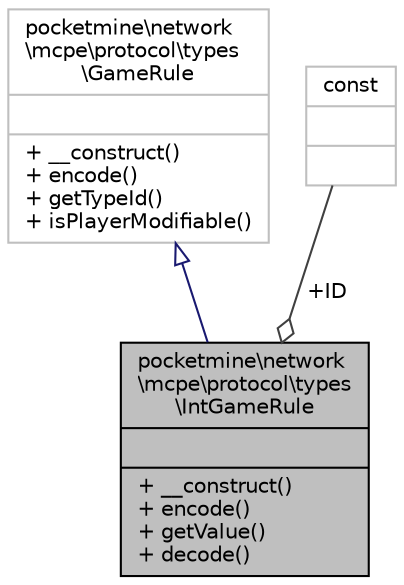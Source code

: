 digraph "pocketmine\network\mcpe\protocol\types\IntGameRule"
{
 // INTERACTIVE_SVG=YES
 // LATEX_PDF_SIZE
  edge [fontname="Helvetica",fontsize="10",labelfontname="Helvetica",labelfontsize="10"];
  node [fontname="Helvetica",fontsize="10",shape=record];
  Node1 [label="{pocketmine\\network\l\\mcpe\\protocol\\types\l\\IntGameRule\n||+ __construct()\l+ encode()\l+ getValue()\l+ decode()\l}",height=0.2,width=0.4,color="black", fillcolor="grey75", style="filled", fontcolor="black",tooltip=" "];
  Node2 -> Node1 [dir="back",color="midnightblue",fontsize="10",style="solid",arrowtail="onormal",fontname="Helvetica"];
  Node2 [label="{pocketmine\\network\l\\mcpe\\protocol\\types\l\\GameRule\n||+ __construct()\l+ encode()\l+ getTypeId()\l+ isPlayerModifiable()\l}",height=0.2,width=0.4,color="grey75", fillcolor="white", style="filled",URL="$da/d0c/classpocketmine_1_1network_1_1mcpe_1_1protocol_1_1types_1_1_game_rule.html",tooltip=" "];
  Node3 -> Node1 [color="grey25",fontsize="10",style="solid",label=" +ID" ,arrowhead="odiamond",fontname="Helvetica"];
  Node3 [label="{const\n||}",height=0.2,width=0.4,color="grey75", fillcolor="white", style="filled",tooltip=" "];
}
